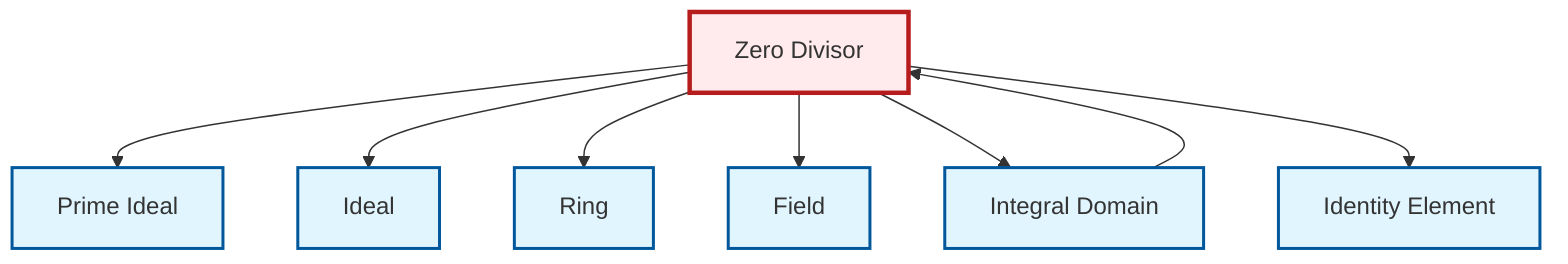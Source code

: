 graph TD
    classDef definition fill:#e1f5fe,stroke:#01579b,stroke-width:2px
    classDef theorem fill:#f3e5f5,stroke:#4a148c,stroke-width:2px
    classDef axiom fill:#fff3e0,stroke:#e65100,stroke-width:2px
    classDef example fill:#e8f5e9,stroke:#1b5e20,stroke-width:2px
    classDef current fill:#ffebee,stroke:#b71c1c,stroke-width:3px
    def-ideal["Ideal"]:::definition
    def-ring["Ring"]:::definition
    def-identity-element["Identity Element"]:::definition
    def-field["Field"]:::definition
    def-prime-ideal["Prime Ideal"]:::definition
    def-zero-divisor["Zero Divisor"]:::definition
    def-integral-domain["Integral Domain"]:::definition
    def-zero-divisor --> def-prime-ideal
    def-zero-divisor --> def-ideal
    def-zero-divisor --> def-ring
    def-zero-divisor --> def-field
    def-zero-divisor --> def-integral-domain
    def-integral-domain --> def-zero-divisor
    def-zero-divisor --> def-identity-element
    class def-zero-divisor current